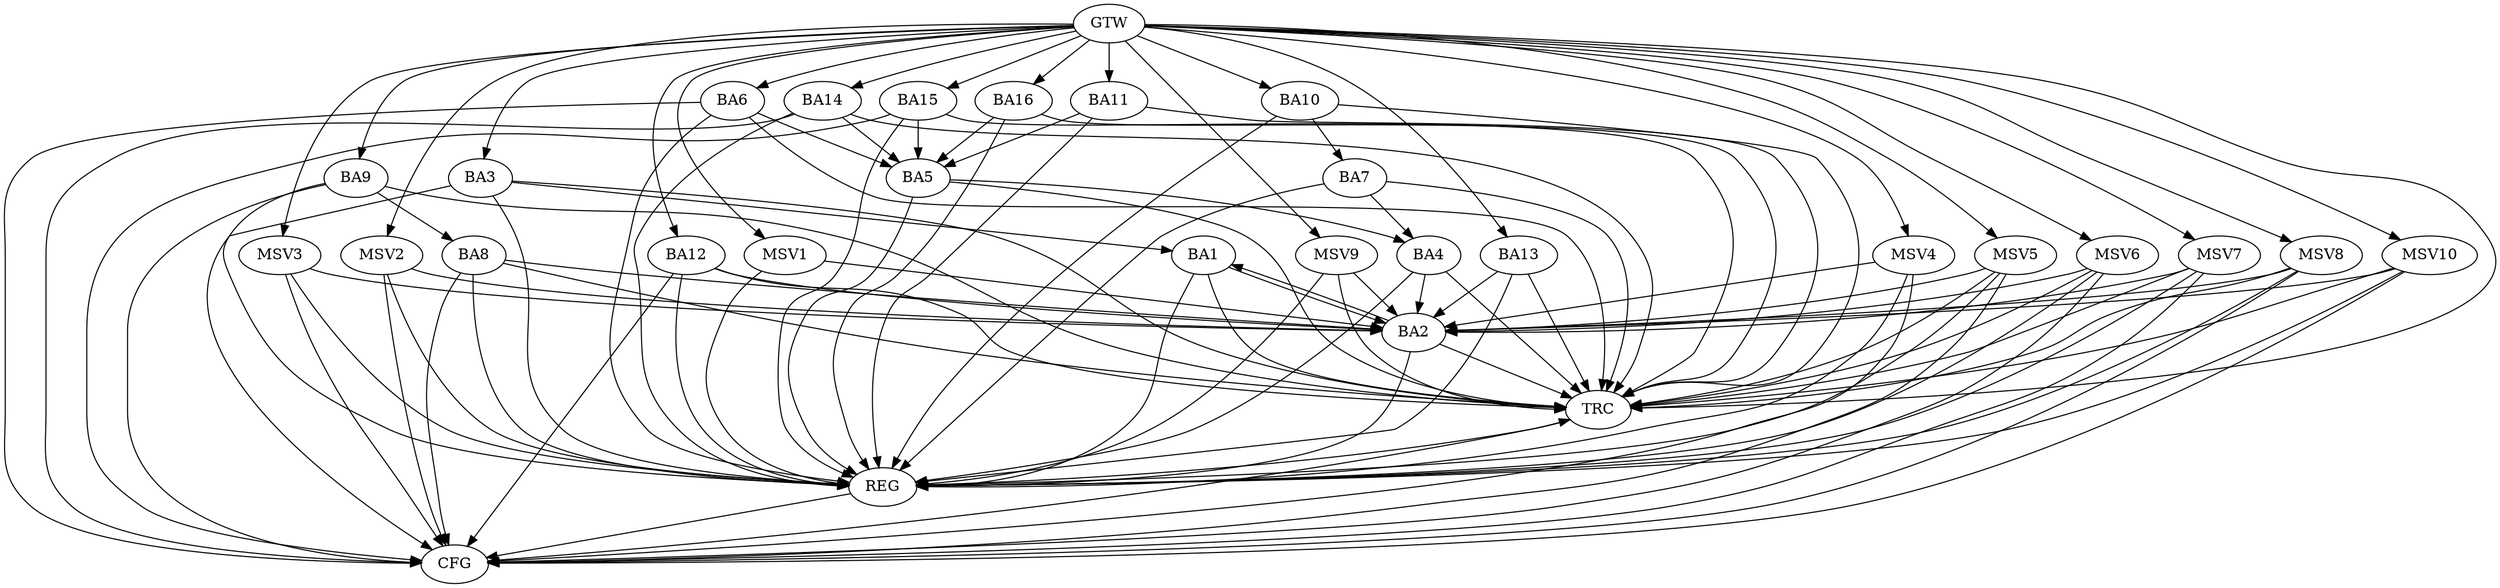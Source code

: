 strict digraph G {
  BA1 [ label="BA1" ];
  BA2 [ label="BA2" ];
  BA3 [ label="BA3" ];
  BA4 [ label="BA4" ];
  BA5 [ label="BA5" ];
  BA6 [ label="BA6" ];
  BA7 [ label="BA7" ];
  BA8 [ label="BA8" ];
  BA9 [ label="BA9" ];
  BA10 [ label="BA10" ];
  BA11 [ label="BA11" ];
  BA12 [ label="BA12" ];
  BA13 [ label="BA13" ];
  BA14 [ label="BA14" ];
  BA15 [ label="BA15" ];
  BA16 [ label="BA16" ];
  GTW [ label="GTW" ];
  REG [ label="REG" ];
  CFG [ label="CFG" ];
  TRC [ label="TRC" ];
  MSV1 [ label="MSV1" ];
  MSV2 [ label="MSV2" ];
  MSV3 [ label="MSV3" ];
  MSV4 [ label="MSV4" ];
  MSV5 [ label="MSV5" ];
  MSV6 [ label="MSV6" ];
  MSV7 [ label="MSV7" ];
  MSV8 [ label="MSV8" ];
  MSV9 [ label="MSV9" ];
  MSV10 [ label="MSV10" ];
  BA1 -> BA2;
  BA2 -> BA1;
  BA3 -> BA1;
  BA4 -> BA2;
  BA5 -> BA4;
  BA6 -> BA5;
  BA7 -> BA4;
  BA8 -> BA2;
  BA9 -> BA8;
  BA10 -> BA7;
  BA11 -> BA5;
  BA12 -> BA2;
  BA13 -> BA2;
  BA14 -> BA5;
  BA15 -> BA5;
  BA16 -> BA5;
  GTW -> BA3;
  GTW -> BA6;
  GTW -> BA9;
  GTW -> BA10;
  GTW -> BA11;
  GTW -> BA12;
  GTW -> BA13;
  GTW -> BA14;
  GTW -> BA15;
  GTW -> BA16;
  BA1 -> REG;
  BA2 -> REG;
  BA3 -> REG;
  BA4 -> REG;
  BA5 -> REG;
  BA6 -> REG;
  BA7 -> REG;
  BA8 -> REG;
  BA9 -> REG;
  BA10 -> REG;
  BA11 -> REG;
  BA12 -> REG;
  BA13 -> REG;
  BA14 -> REG;
  BA15 -> REG;
  BA16 -> REG;
  BA14 -> CFG;
  BA3 -> CFG;
  BA12 -> CFG;
  BA8 -> CFG;
  BA15 -> CFG;
  BA9 -> CFG;
  BA6 -> CFG;
  REG -> CFG;
  BA1 -> TRC;
  BA2 -> TRC;
  BA3 -> TRC;
  BA4 -> TRC;
  BA5 -> TRC;
  BA6 -> TRC;
  BA7 -> TRC;
  BA8 -> TRC;
  BA9 -> TRC;
  BA10 -> TRC;
  BA11 -> TRC;
  BA12 -> TRC;
  BA13 -> TRC;
  BA14 -> TRC;
  BA15 -> TRC;
  BA16 -> TRC;
  GTW -> TRC;
  CFG -> TRC;
  TRC -> REG;
  MSV1 -> BA2;
  GTW -> MSV1;
  MSV1 -> REG;
  MSV2 -> BA2;
  GTW -> MSV2;
  MSV2 -> REG;
  MSV2 -> CFG;
  MSV3 -> BA2;
  GTW -> MSV3;
  MSV3 -> REG;
  MSV3 -> CFG;
  MSV4 -> BA2;
  GTW -> MSV4;
  MSV4 -> REG;
  MSV4 -> CFG;
  MSV5 -> BA2;
  GTW -> MSV5;
  MSV5 -> REG;
  MSV5 -> TRC;
  MSV5 -> CFG;
  MSV6 -> BA2;
  GTW -> MSV6;
  MSV6 -> REG;
  MSV6 -> TRC;
  MSV6 -> CFG;
  MSV7 -> BA2;
  GTW -> MSV7;
  MSV7 -> REG;
  MSV7 -> TRC;
  MSV7 -> CFG;
  MSV8 -> BA2;
  MSV9 -> BA2;
  MSV10 -> BA2;
  GTW -> MSV8;
  MSV8 -> REG;
  MSV8 -> TRC;
  MSV8 -> CFG;
  GTW -> MSV9;
  MSV9 -> REG;
  MSV9 -> TRC;
  GTW -> MSV10;
  MSV10 -> REG;
  MSV10 -> TRC;
  MSV10 -> CFG;
}

